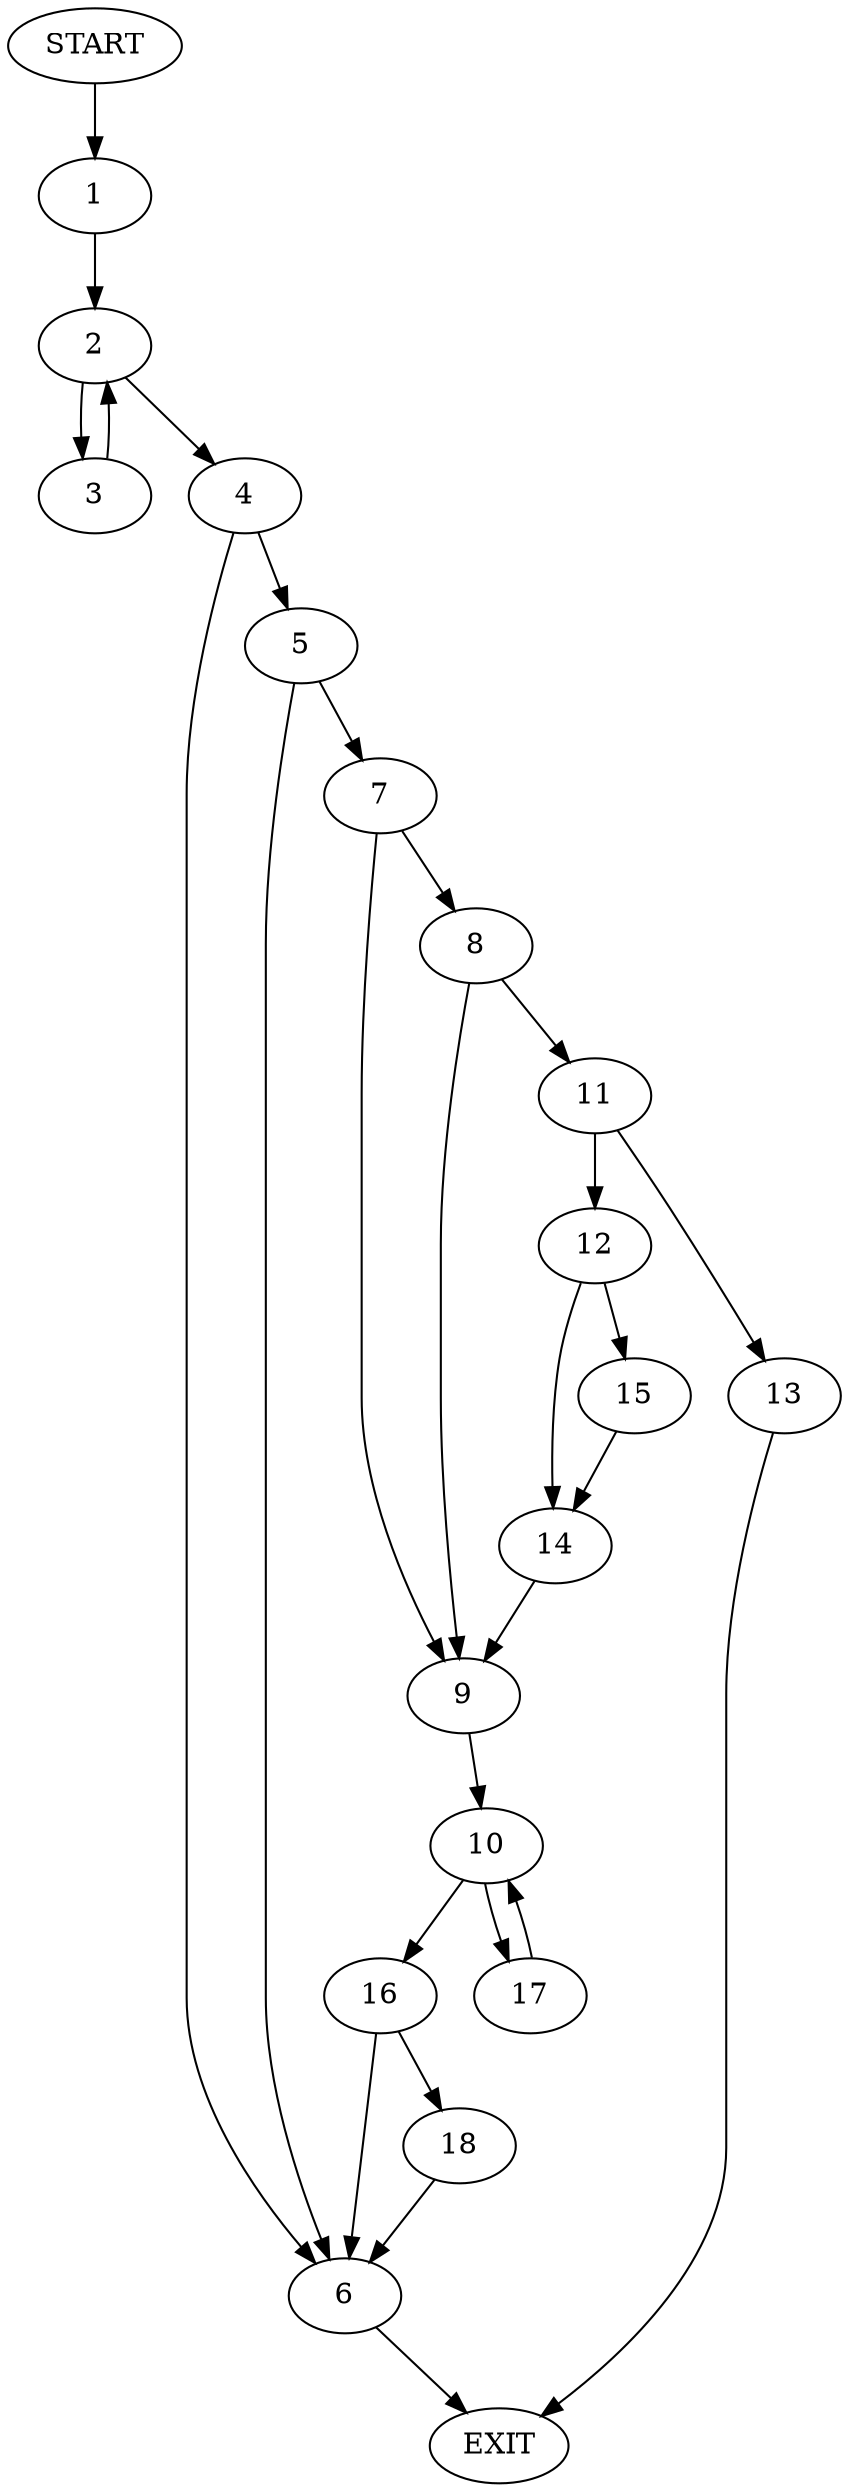 digraph {
0 [label="START"]
19 [label="EXIT"]
0 -> 1
1 -> 2
2 -> 3
2 -> 4
4 -> 5
4 -> 6
3 -> 2
5 -> 7
5 -> 6
6 -> 19
7 -> 8
7 -> 9
9 -> 10
8 -> 9
8 -> 11
11 -> 12
11 -> 13
12 -> 14
12 -> 15
13 -> 19
14 -> 9
15 -> 14
10 -> 16
10 -> 17
17 -> 10
16 -> 18
16 -> 6
18 -> 6
}
